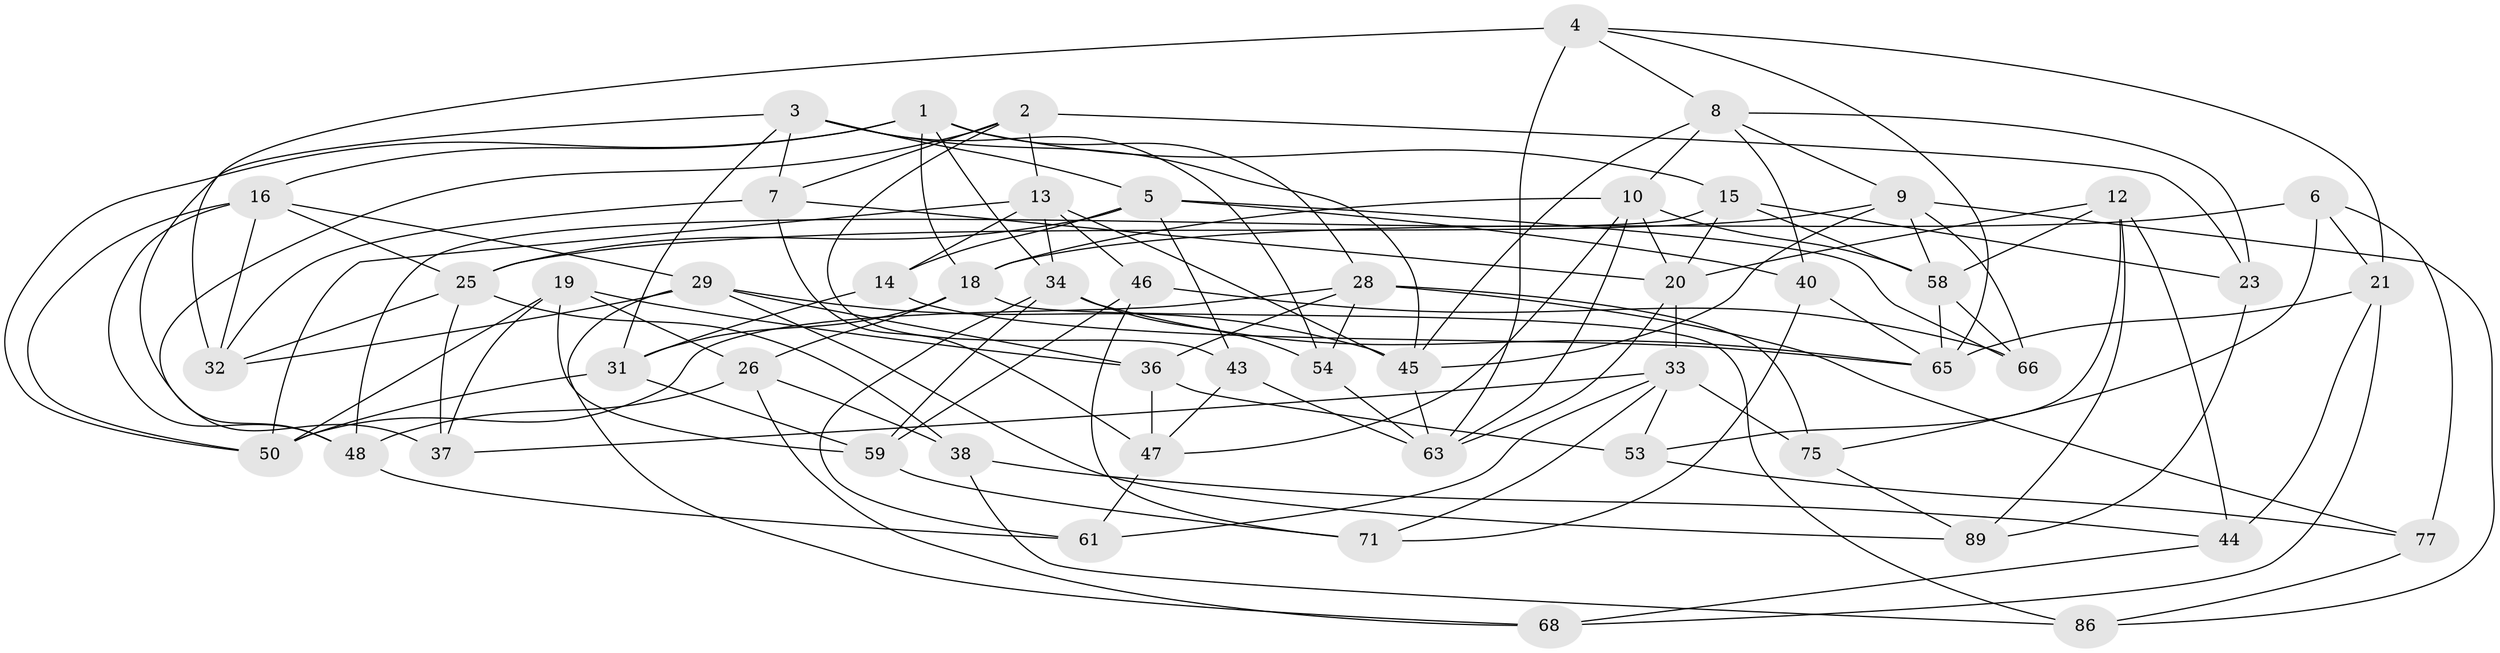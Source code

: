 // Generated by graph-tools (version 1.1) at 2025/52/02/27/25 19:52:32]
// undirected, 53 vertices, 133 edges
graph export_dot {
graph [start="1"]
  node [color=gray90,style=filled];
  1 [super="+72"];
  2 [super="+78"];
  3 [super="+84"];
  4 [super="+56"];
  5 [super="+27"];
  6;
  7 [super="+17"];
  8 [super="+41"];
  9 [super="+24"];
  10 [super="+11"];
  12 [super="+70"];
  13 [super="+22"];
  14;
  15 [super="+88"];
  16 [super="+55"];
  18 [super="+30"];
  19 [super="+76"];
  20 [super="+83"];
  21 [super="+80"];
  23 [super="+42"];
  25 [super="+73"];
  26 [super="+85"];
  28 [super="+39"];
  29 [super="+60"];
  31 [super="+35"];
  32 [super="+74"];
  33 [super="+87"];
  34 [super="+57"];
  36 [super="+82"];
  37;
  38;
  40;
  43;
  44 [super="+49"];
  45 [super="+67"];
  46;
  47 [super="+52"];
  48 [super="+62"];
  50 [super="+51"];
  53;
  54;
  58 [super="+64"];
  59 [super="+69"];
  61;
  63 [super="+81"];
  65 [super="+79"];
  66;
  68;
  71;
  75;
  77;
  86;
  89;
  1 -- 28;
  1 -- 50;
  1 -- 18;
  1 -- 16;
  1 -- 34;
  1 -- 15;
  2 -- 23 [weight=2];
  2 -- 13;
  2 -- 48;
  2 -- 43;
  2 -- 7;
  3 -- 7;
  3 -- 5;
  3 -- 37;
  3 -- 54;
  3 -- 31;
  3 -- 45;
  4 -- 65;
  4 -- 21;
  4 -- 32 [weight=2];
  4 -- 8;
  4 -- 63;
  5 -- 43;
  5 -- 40;
  5 -- 25;
  5 -- 66;
  5 -- 14;
  6 -- 77;
  6 -- 75;
  6 -- 21;
  6 -- 18;
  7 -- 47 [weight=2];
  7 -- 20;
  7 -- 32;
  8 -- 40;
  8 -- 9;
  8 -- 10;
  8 -- 23;
  8 -- 45;
  9 -- 45;
  9 -- 25;
  9 -- 58;
  9 -- 66;
  9 -- 86;
  10 -- 18;
  10 -- 63;
  10 -- 47;
  10 -- 58;
  10 -- 20;
  12 -- 20;
  12 -- 44 [weight=2];
  12 -- 58;
  12 -- 89;
  12 -- 53;
  13 -- 46;
  13 -- 14;
  13 -- 50;
  13 -- 34;
  13 -- 45;
  14 -- 65;
  14 -- 31;
  15 -- 58;
  15 -- 23 [weight=2];
  15 -- 48;
  15 -- 20;
  16 -- 29;
  16 -- 50;
  16 -- 32;
  16 -- 48;
  16 -- 25;
  18 -- 86;
  18 -- 26;
  18 -- 31;
  19 -- 36 [weight=2];
  19 -- 50;
  19 -- 59;
  19 -- 26;
  19 -- 37;
  20 -- 63;
  20 -- 33;
  21 -- 68;
  21 -- 44 [weight=2];
  21 -- 65;
  23 -- 89;
  25 -- 37;
  25 -- 32;
  25 -- 38;
  26 -- 48 [weight=2];
  26 -- 68;
  26 -- 38;
  28 -- 75;
  28 -- 50;
  28 -- 77;
  28 -- 54;
  28 -- 36;
  29 -- 68;
  29 -- 89;
  29 -- 36;
  29 -- 45;
  29 -- 32;
  31 -- 59 [weight=2];
  31 -- 50;
  33 -- 75;
  33 -- 37;
  33 -- 53;
  33 -- 61;
  33 -- 71;
  34 -- 61;
  34 -- 65;
  34 -- 59;
  34 -- 54;
  36 -- 53;
  36 -- 47;
  38 -- 86;
  38 -- 44;
  40 -- 71;
  40 -- 65;
  43 -- 63;
  43 -- 47;
  44 -- 68;
  45 -- 63;
  46 -- 59;
  46 -- 66;
  46 -- 71;
  47 -- 61;
  48 -- 61;
  53 -- 77;
  54 -- 63;
  58 -- 65;
  58 -- 66;
  59 -- 71;
  75 -- 89;
  77 -- 86;
}
